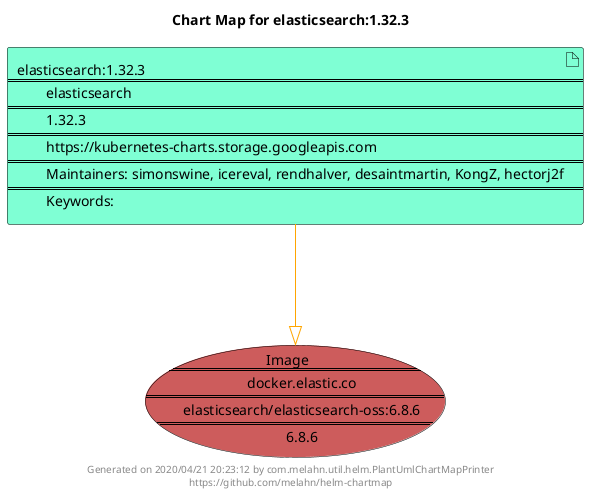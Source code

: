 @startuml
skinparam linetype ortho
skinparam backgroundColor white
skinparam usecaseBorderColor black
skinparam usecaseArrowColor LightSlateGray
skinparam artifactBorderColor black
skinparam artifactArrowColor LightSlateGray

title Chart Map for elasticsearch:1.32.3

'There is one referenced Helm Chart
artifact "elasticsearch:1.32.3\n====\n\telasticsearch\n====\n\t1.32.3\n====\n\thttps://kubernetes-charts.storage.googleapis.com\n====\n\tMaintainers: simonswine, icereval, rendhalver, desaintmartin, KongZ, hectorj2f\n====\n\tKeywords: " as elasticsearch_1_32_3 #Aquamarine

'There is one referenced Docker Image
usecase "Image\n====\n\tdocker.elastic.co\n====\n\telasticsearch/elasticsearch-oss:6.8.6\n====\n\t6.8.6" as docker_elastic_co_elasticsearch_elasticsearch_oss_6_8_6 #IndianRed

'Chart Dependencies
elasticsearch_1_32_3--[#orange]-|>docker_elastic_co_elasticsearch_elasticsearch_oss_6_8_6

center footer Generated on 2020/04/21 20:23:12 by com.melahn.util.helm.PlantUmlChartMapPrinter\nhttps://github.com/melahn/helm-chartmap
@enduml
